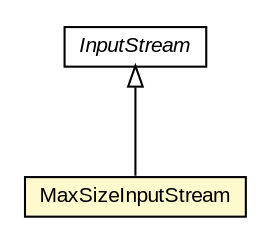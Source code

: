#!/usr/local/bin/dot
#
# Class diagram 
# Generated by UMLGraph version R5_6-24-gf6e263 (http://www.umlgraph.org/)
#

digraph G {
	edge [fontname="arial",fontsize=10,labelfontname="arial",labelfontsize=10];
	node [fontname="arial",fontsize=10,shape=plaintext];
	nodesep=0.25;
	ranksep=0.5;
	// eu.europa.esig.dss.client.http.MaxSizeInputStream
	c426294 [label=<<table title="eu.europa.esig.dss.client.http.MaxSizeInputStream" border="0" cellborder="1" cellspacing="0" cellpadding="2" port="p" bgcolor="lemonChiffon" href="./MaxSizeInputStream.html">
		<tr><td><table border="0" cellspacing="0" cellpadding="1">
<tr><td align="center" balign="center"> MaxSizeInputStream </td></tr>
		</table></td></tr>
		</table>>, URL="./MaxSizeInputStream.html", fontname="arial", fontcolor="black", fontsize=10.0];
	//eu.europa.esig.dss.client.http.MaxSizeInputStream extends java.io.InputStream
	c427009:p -> c426294:p [dir=back,arrowtail=empty];
	// java.io.InputStream
	c427009 [label=<<table title="java.io.InputStream" border="0" cellborder="1" cellspacing="0" cellpadding="2" port="p" href="http://java.sun.com/j2se/1.4.2/docs/api/java/io/InputStream.html">
		<tr><td><table border="0" cellspacing="0" cellpadding="1">
<tr><td align="center" balign="center"><font face="arial italic"> InputStream </font></td></tr>
		</table></td></tr>
		</table>>, URL="http://java.sun.com/j2se/1.4.2/docs/api/java/io/InputStream.html", fontname="arial", fontcolor="black", fontsize=10.0];
}

